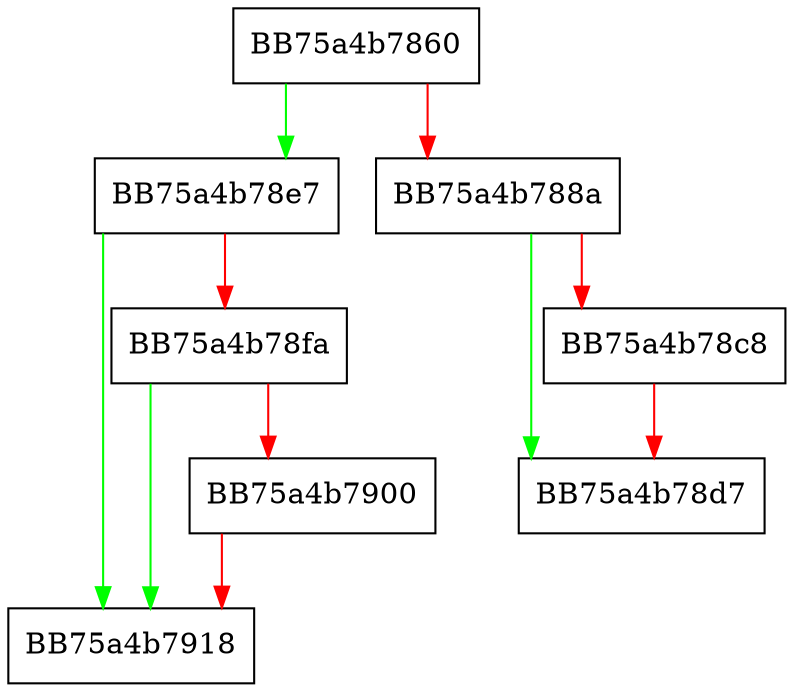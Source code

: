 digraph GetResourceList {
  node [shape="box"];
  graph [splines=ortho];
  BB75a4b7860 -> BB75a4b78e7 [color="green"];
  BB75a4b7860 -> BB75a4b788a [color="red"];
  BB75a4b788a -> BB75a4b78d7 [color="green"];
  BB75a4b788a -> BB75a4b78c8 [color="red"];
  BB75a4b78c8 -> BB75a4b78d7 [color="red"];
  BB75a4b78e7 -> BB75a4b7918 [color="green"];
  BB75a4b78e7 -> BB75a4b78fa [color="red"];
  BB75a4b78fa -> BB75a4b7918 [color="green"];
  BB75a4b78fa -> BB75a4b7900 [color="red"];
  BB75a4b7900 -> BB75a4b7918 [color="red"];
}
